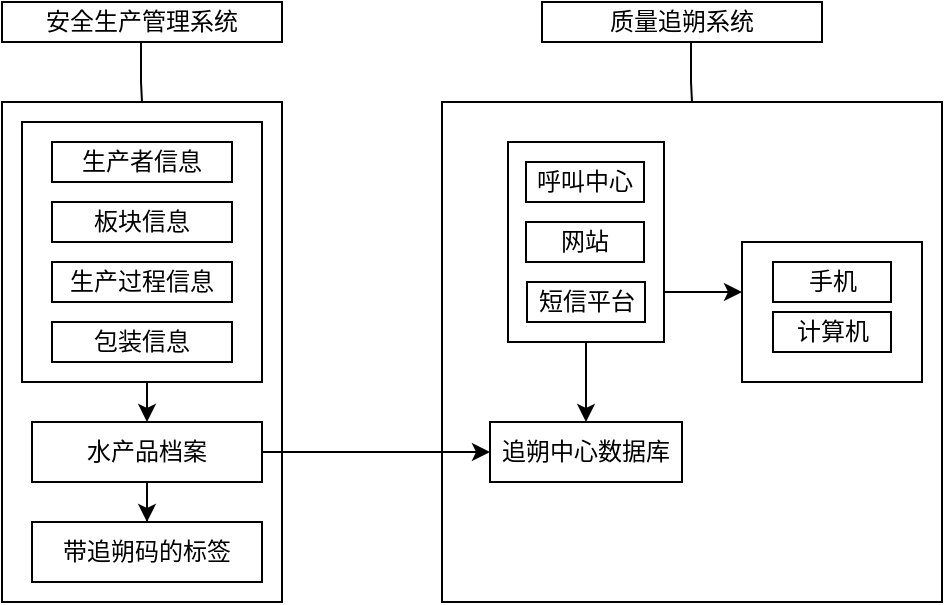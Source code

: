 <mxfile version="16.2.7" type="github">
  <diagram id="QZnkLcweuWFanzRxHOWm" name="第 1 页">
    <mxGraphModel dx="1102" dy="581" grid="1" gridSize="10" guides="1" tooltips="1" connect="1" arrows="1" fold="1" page="1" pageScale="1" pageWidth="827" pageHeight="1169" math="0" shadow="0">
      <root>
        <mxCell id="0" />
        <mxCell id="1" parent="0" />
        <mxCell id="ZrQACukLVdcaF7jgmN23-1" value="" style="rounded=0;whiteSpace=wrap;html=1;" vertex="1" parent="1">
          <mxGeometry x="110" y="130" width="140" height="250" as="geometry" />
        </mxCell>
        <mxCell id="ZrQACukLVdcaF7jgmN23-9" style="edgeStyle=orthogonalEdgeStyle;rounded=0;orthogonalLoop=1;jettySize=auto;html=1;entryX=0.5;entryY=0;entryDx=0;entryDy=0;shape=link;strokeColor=none;" edge="1" parent="1" source="ZrQACukLVdcaF7jgmN23-2" target="ZrQACukLVdcaF7jgmN23-1">
          <mxGeometry relative="1" as="geometry" />
        </mxCell>
        <mxCell id="ZrQACukLVdcaF7jgmN23-2" value="安全生产管理系统" style="rounded=0;whiteSpace=wrap;html=1;" vertex="1" parent="1">
          <mxGeometry x="110" y="80" width="140" height="20" as="geometry" />
        </mxCell>
        <mxCell id="ZrQACukLVdcaF7jgmN23-13" style="edgeStyle=orthogonalEdgeStyle;rounded=0;orthogonalLoop=1;jettySize=auto;html=1;exitX=0.5;exitY=1;exitDx=0;exitDy=0;entryX=0.5;entryY=0;entryDx=0;entryDy=0;" edge="1" parent="1" source="ZrQACukLVdcaF7jgmN23-3" target="ZrQACukLVdcaF7jgmN23-11">
          <mxGeometry relative="1" as="geometry" />
        </mxCell>
        <mxCell id="ZrQACukLVdcaF7jgmN23-3" value="" style="rounded=0;whiteSpace=wrap;html=1;" vertex="1" parent="1">
          <mxGeometry x="120" y="140" width="120" height="130" as="geometry" />
        </mxCell>
        <mxCell id="ZrQACukLVdcaF7jgmN23-4" value="生产者信息" style="rounded=0;whiteSpace=wrap;html=1;" vertex="1" parent="1">
          <mxGeometry x="135" y="150" width="90" height="20" as="geometry" />
        </mxCell>
        <mxCell id="ZrQACukLVdcaF7jgmN23-5" value="板块信息" style="rounded=0;whiteSpace=wrap;html=1;" vertex="1" parent="1">
          <mxGeometry x="135" y="180" width="90" height="20" as="geometry" />
        </mxCell>
        <mxCell id="ZrQACukLVdcaF7jgmN23-6" value="生产过程信息" style="rounded=0;whiteSpace=wrap;html=1;" vertex="1" parent="1">
          <mxGeometry x="135" y="210" width="90" height="20" as="geometry" />
        </mxCell>
        <mxCell id="ZrQACukLVdcaF7jgmN23-7" value="包装信息" style="rounded=0;whiteSpace=wrap;html=1;" vertex="1" parent="1">
          <mxGeometry x="135" y="240" width="90" height="20" as="geometry" />
        </mxCell>
        <mxCell id="ZrQACukLVdcaF7jgmN23-8" value="" style="endArrow=none;html=1;rounded=0;" edge="1" parent="1">
          <mxGeometry width="50" height="50" relative="1" as="geometry">
            <mxPoint x="180" y="130" as="sourcePoint" />
            <mxPoint x="179.5" y="100" as="targetPoint" />
            <Array as="points">
              <mxPoint x="179.5" y="120" />
            </Array>
          </mxGeometry>
        </mxCell>
        <mxCell id="ZrQACukLVdcaF7jgmN23-15" value="" style="edgeStyle=orthogonalEdgeStyle;rounded=0;orthogonalLoop=1;jettySize=auto;html=1;" edge="1" parent="1" source="ZrQACukLVdcaF7jgmN23-11" target="ZrQACukLVdcaF7jgmN23-14">
          <mxGeometry relative="1" as="geometry" />
        </mxCell>
        <mxCell id="ZrQACukLVdcaF7jgmN23-11" value="水产品档案" style="rounded=0;whiteSpace=wrap;html=1;" vertex="1" parent="1">
          <mxGeometry x="125" y="290" width="115" height="30" as="geometry" />
        </mxCell>
        <mxCell id="ZrQACukLVdcaF7jgmN23-14" value="带追朔码的标签" style="rounded=0;whiteSpace=wrap;html=1;" vertex="1" parent="1">
          <mxGeometry x="125" y="340" width="115" height="30" as="geometry" />
        </mxCell>
        <mxCell id="ZrQACukLVdcaF7jgmN23-16" value="质量追朔系统" style="rounded=0;whiteSpace=wrap;html=1;" vertex="1" parent="1">
          <mxGeometry x="380" y="80" width="140" height="20" as="geometry" />
        </mxCell>
        <mxCell id="ZrQACukLVdcaF7jgmN23-17" value="" style="rounded=0;whiteSpace=wrap;html=1;" vertex="1" parent="1">
          <mxGeometry x="330" y="130" width="250" height="250" as="geometry" />
        </mxCell>
        <mxCell id="ZrQACukLVdcaF7jgmN23-19" value="" style="endArrow=none;html=1;rounded=0;" edge="1" parent="1">
          <mxGeometry width="50" height="50" relative="1" as="geometry">
            <mxPoint x="455" y="130" as="sourcePoint" />
            <mxPoint x="454.5" y="100" as="targetPoint" />
            <Array as="points">
              <mxPoint x="454.5" y="120" />
            </Array>
          </mxGeometry>
        </mxCell>
        <mxCell id="ZrQACukLVdcaF7jgmN23-20" value="追朔中心数据库" style="rounded=0;whiteSpace=wrap;html=1;" vertex="1" parent="1">
          <mxGeometry x="354" y="290" width="96" height="30" as="geometry" />
        </mxCell>
        <mxCell id="ZrQACukLVdcaF7jgmN23-22" style="edgeStyle=orthogonalEdgeStyle;rounded=0;orthogonalLoop=1;jettySize=auto;html=1;exitX=0.5;exitY=1;exitDx=0;exitDy=0;entryX=0.5;entryY=0;entryDx=0;entryDy=0;" edge="1" parent="1" source="ZrQACukLVdcaF7jgmN23-21" target="ZrQACukLVdcaF7jgmN23-20">
          <mxGeometry relative="1" as="geometry" />
        </mxCell>
        <mxCell id="ZrQACukLVdcaF7jgmN23-21" value="" style="rounded=0;whiteSpace=wrap;html=1;" vertex="1" parent="1">
          <mxGeometry x="363" y="150" width="78" height="100" as="geometry" />
        </mxCell>
        <mxCell id="ZrQACukLVdcaF7jgmN23-23" value="呼叫中心" style="rounded=0;whiteSpace=wrap;html=1;" vertex="1" parent="1">
          <mxGeometry x="372" y="160" width="59" height="20" as="geometry" />
        </mxCell>
        <mxCell id="ZrQACukLVdcaF7jgmN23-24" value="网站" style="rounded=0;whiteSpace=wrap;html=1;" vertex="1" parent="1">
          <mxGeometry x="372" y="190" width="59" height="20" as="geometry" />
        </mxCell>
        <mxCell id="ZrQACukLVdcaF7jgmN23-25" value="短信平台" style="rounded=0;whiteSpace=wrap;html=1;" vertex="1" parent="1">
          <mxGeometry x="372.5" y="220" width="59" height="20" as="geometry" />
        </mxCell>
        <mxCell id="ZrQACukLVdcaF7jgmN23-28" value="" style="endArrow=classic;html=1;rounded=0;entryX=0;entryY=0.5;entryDx=0;entryDy=0;exitX=1;exitY=0.5;exitDx=0;exitDy=0;" edge="1" parent="1" source="ZrQACukLVdcaF7jgmN23-11" target="ZrQACukLVdcaF7jgmN23-20">
          <mxGeometry width="50" height="50" relative="1" as="geometry">
            <mxPoint x="290" y="320" as="sourcePoint" />
            <mxPoint x="340" y="270" as="targetPoint" />
          </mxGeometry>
        </mxCell>
        <mxCell id="ZrQACukLVdcaF7jgmN23-29" value="" style="rounded=0;whiteSpace=wrap;html=1;" vertex="1" parent="1">
          <mxGeometry x="480" y="200" width="90" height="70" as="geometry" />
        </mxCell>
        <mxCell id="ZrQACukLVdcaF7jgmN23-30" value="手机" style="rounded=0;whiteSpace=wrap;html=1;" vertex="1" parent="1">
          <mxGeometry x="495.5" y="210" width="59" height="20" as="geometry" />
        </mxCell>
        <mxCell id="ZrQACukLVdcaF7jgmN23-31" value="计算机" style="rounded=0;whiteSpace=wrap;html=1;" vertex="1" parent="1">
          <mxGeometry x="495.5" y="235" width="59" height="20" as="geometry" />
        </mxCell>
        <mxCell id="ZrQACukLVdcaF7jgmN23-34" value="" style="endArrow=classic;html=1;rounded=0;exitX=1;exitY=0.75;exitDx=0;exitDy=0;" edge="1" parent="1" source="ZrQACukLVdcaF7jgmN23-21">
          <mxGeometry width="50" height="50" relative="1" as="geometry">
            <mxPoint x="430" y="275" as="sourcePoint" />
            <mxPoint x="480" y="225" as="targetPoint" />
          </mxGeometry>
        </mxCell>
      </root>
    </mxGraphModel>
  </diagram>
</mxfile>
